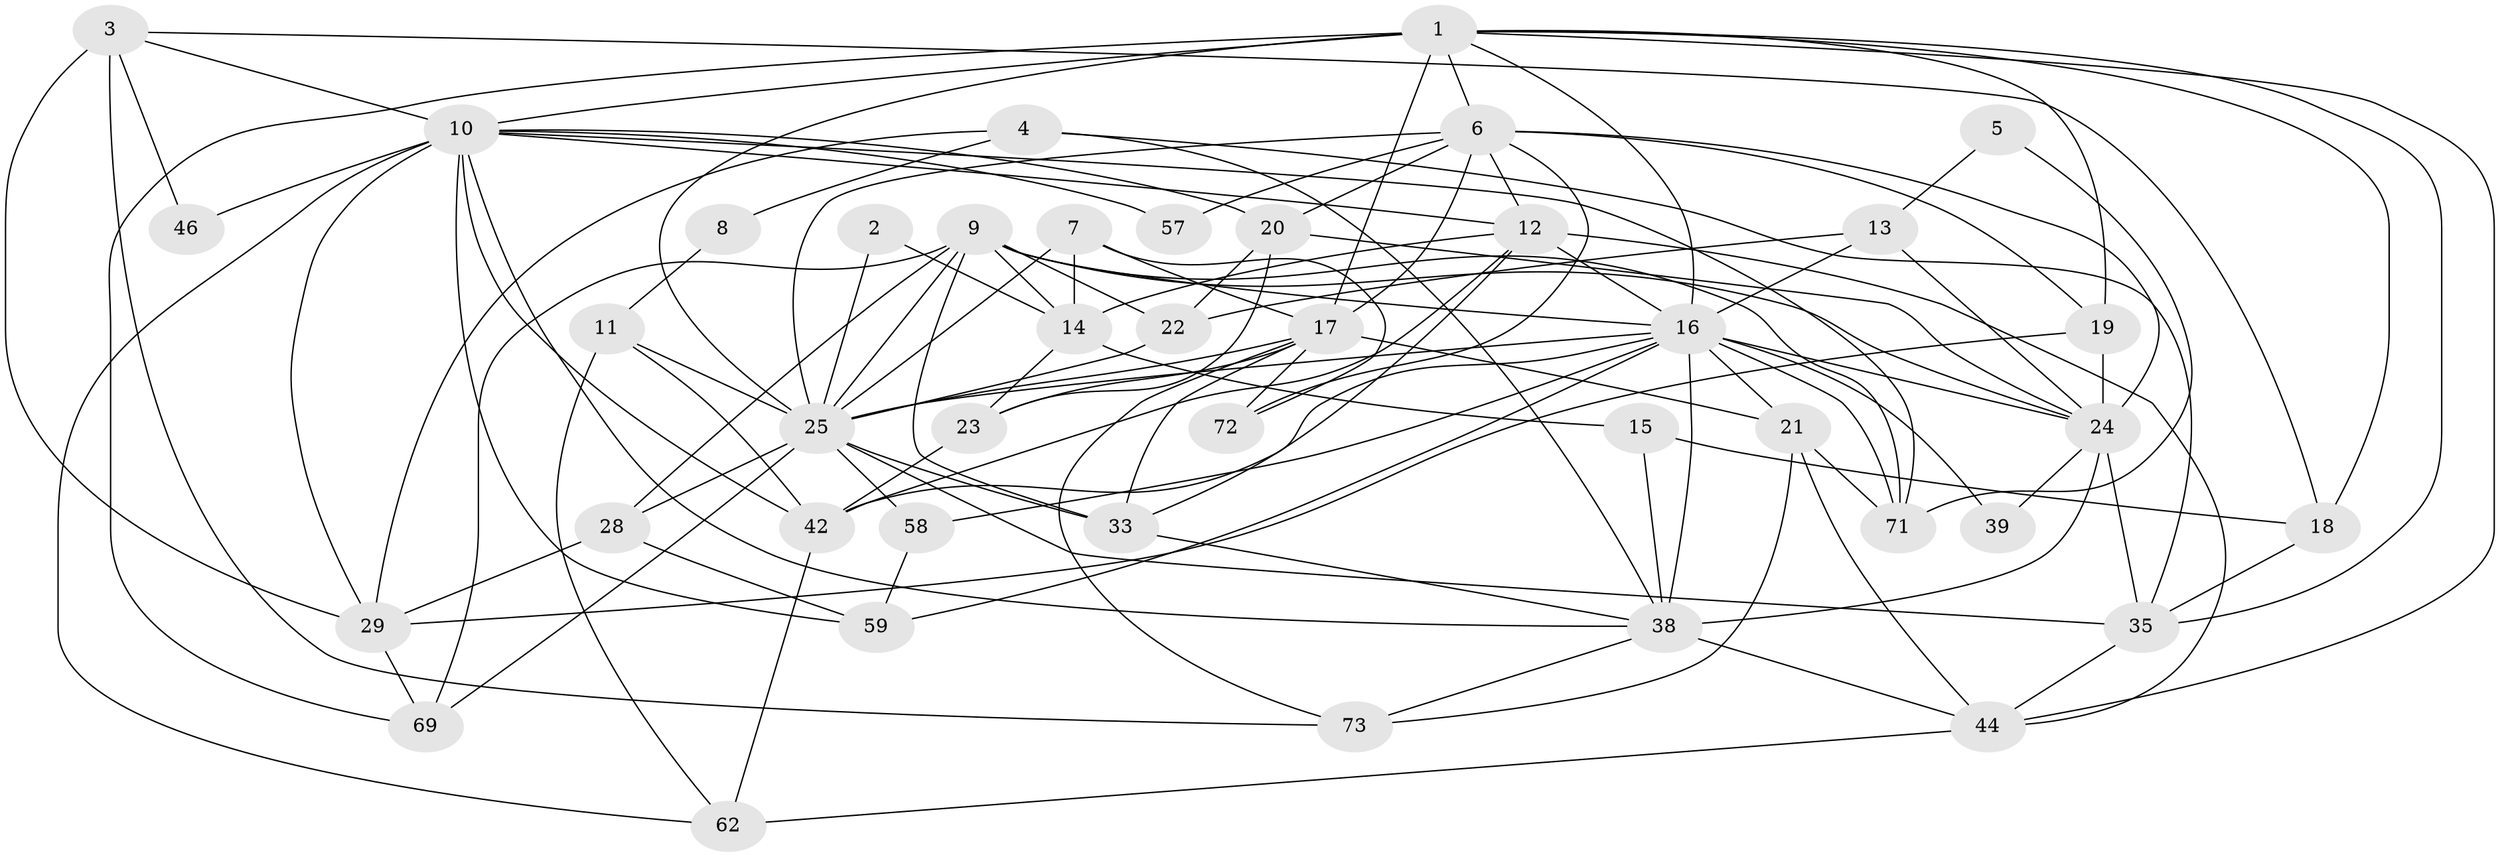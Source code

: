 // original degree distribution, {8: 0.011904761904761904, 2: 0.14285714285714285, 6: 0.11904761904761904, 5: 0.19047619047619047, 4: 0.25, 3: 0.2619047619047619, 7: 0.023809523809523808}
// Generated by graph-tools (version 1.1) at 2025/15/03/09/25 04:15:08]
// undirected, 42 vertices, 114 edges
graph export_dot {
graph [start="1"]
  node [color=gray90,style=filled];
  1 [super="+31"];
  2;
  3 [super="+82"];
  4;
  5;
  6 [super="+37"];
  7;
  8;
  9 [super="+26"];
  10 [super="+77+60"];
  11;
  12 [super="+64"];
  13 [super="+49"];
  14;
  15;
  16 [super="+48+47"];
  17 [super="+67+79+32"];
  18 [super="+63"];
  19;
  20 [super="+40"];
  21 [super="+56"];
  22 [super="+84"];
  23 [super="+41"];
  24 [super="+30"];
  25 [super="+27+70+75+43"];
  28 [super="+54+36"];
  29 [super="+45"];
  33 [super="+81+76"];
  35 [super="+65"];
  38 [super="+68"];
  39;
  42 [super="+52"];
  44 [super="+51"];
  46;
  57;
  58;
  59;
  62;
  69;
  71;
  72;
  73;
  1 -- 17 [weight=3];
  1 -- 18;
  1 -- 35;
  1 -- 16;
  1 -- 19;
  1 -- 69;
  1 -- 6;
  1 -- 25;
  1 -- 10;
  1 -- 44;
  2 -- 14;
  2 -- 25;
  3 -- 73;
  3 -- 10 [weight=2];
  3 -- 18;
  3 -- 46;
  3 -- 29 [weight=2];
  4 -- 8;
  4 -- 29;
  4 -- 38;
  4 -- 35;
  5 -- 71;
  5 -- 13;
  6 -- 20 [weight=2];
  6 -- 17;
  6 -- 24;
  6 -- 72;
  6 -- 19;
  6 -- 25;
  6 -- 12;
  6 -- 57;
  7 -- 72;
  7 -- 14;
  7 -- 17;
  7 -- 25;
  8 -- 11;
  9 -- 14;
  9 -- 33;
  9 -- 25 [weight=2];
  9 -- 16;
  9 -- 69;
  9 -- 22;
  9 -- 71;
  9 -- 24;
  9 -- 28;
  10 -- 12;
  10 -- 57 [weight=2];
  10 -- 71;
  10 -- 62;
  10 -- 42;
  10 -- 20;
  10 -- 38;
  10 -- 59;
  10 -- 46;
  10 -- 29;
  11 -- 62;
  11 -- 42;
  11 -- 25;
  12 -- 16;
  12 -- 14;
  12 -- 33;
  12 -- 42;
  12 -- 44;
  13 -- 24;
  13 -- 16 [weight=2];
  13 -- 22;
  14 -- 15;
  14 -- 23;
  15 -- 38;
  15 -- 18;
  16 -- 42;
  16 -- 38 [weight=2];
  16 -- 39;
  16 -- 24;
  16 -- 58;
  16 -- 59;
  16 -- 21;
  16 -- 25;
  16 -- 71;
  17 -- 33;
  17 -- 21;
  17 -- 72;
  17 -- 73;
  17 -- 25;
  17 -- 23;
  18 -- 35;
  19 -- 24;
  19 -- 29;
  20 -- 23;
  20 -- 24;
  20 -- 22;
  21 -- 71;
  21 -- 73;
  21 -- 44;
  22 -- 25;
  23 -- 42;
  24 -- 35;
  24 -- 38;
  24 -- 39;
  25 -- 33;
  25 -- 69;
  25 -- 58;
  25 -- 28;
  25 -- 35;
  28 -- 59;
  28 -- 29;
  29 -- 69;
  33 -- 38;
  35 -- 44;
  38 -- 44;
  38 -- 73;
  42 -- 62;
  44 -- 62;
  58 -- 59;
}
